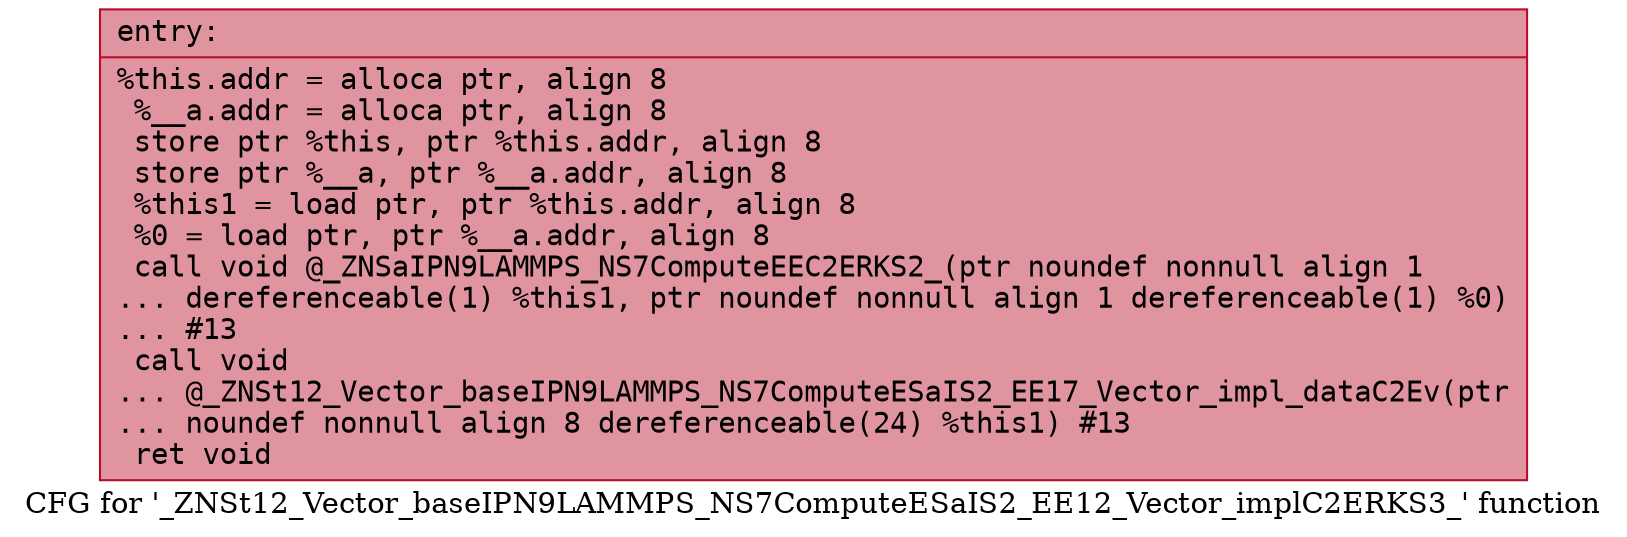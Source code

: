 digraph "CFG for '_ZNSt12_Vector_baseIPN9LAMMPS_NS7ComputeESaIS2_EE12_Vector_implC2ERKS3_' function" {
	label="CFG for '_ZNSt12_Vector_baseIPN9LAMMPS_NS7ComputeESaIS2_EE12_Vector_implC2ERKS3_' function";

	Node0x561f16588d30 [shape=record,color="#b70d28ff", style=filled, fillcolor="#b70d2870" fontname="Courier",label="{entry:\l|  %this.addr = alloca ptr, align 8\l  %__a.addr = alloca ptr, align 8\l  store ptr %this, ptr %this.addr, align 8\l  store ptr %__a, ptr %__a.addr, align 8\l  %this1 = load ptr, ptr %this.addr, align 8\l  %0 = load ptr, ptr %__a.addr, align 8\l  call void @_ZNSaIPN9LAMMPS_NS7ComputeEEC2ERKS2_(ptr noundef nonnull align 1\l... dereferenceable(1) %this1, ptr noundef nonnull align 1 dereferenceable(1) %0)\l... #13\l  call void\l... @_ZNSt12_Vector_baseIPN9LAMMPS_NS7ComputeESaIS2_EE17_Vector_impl_dataC2Ev(ptr\l... noundef nonnull align 8 dereferenceable(24) %this1) #13\l  ret void\l}"];
}
